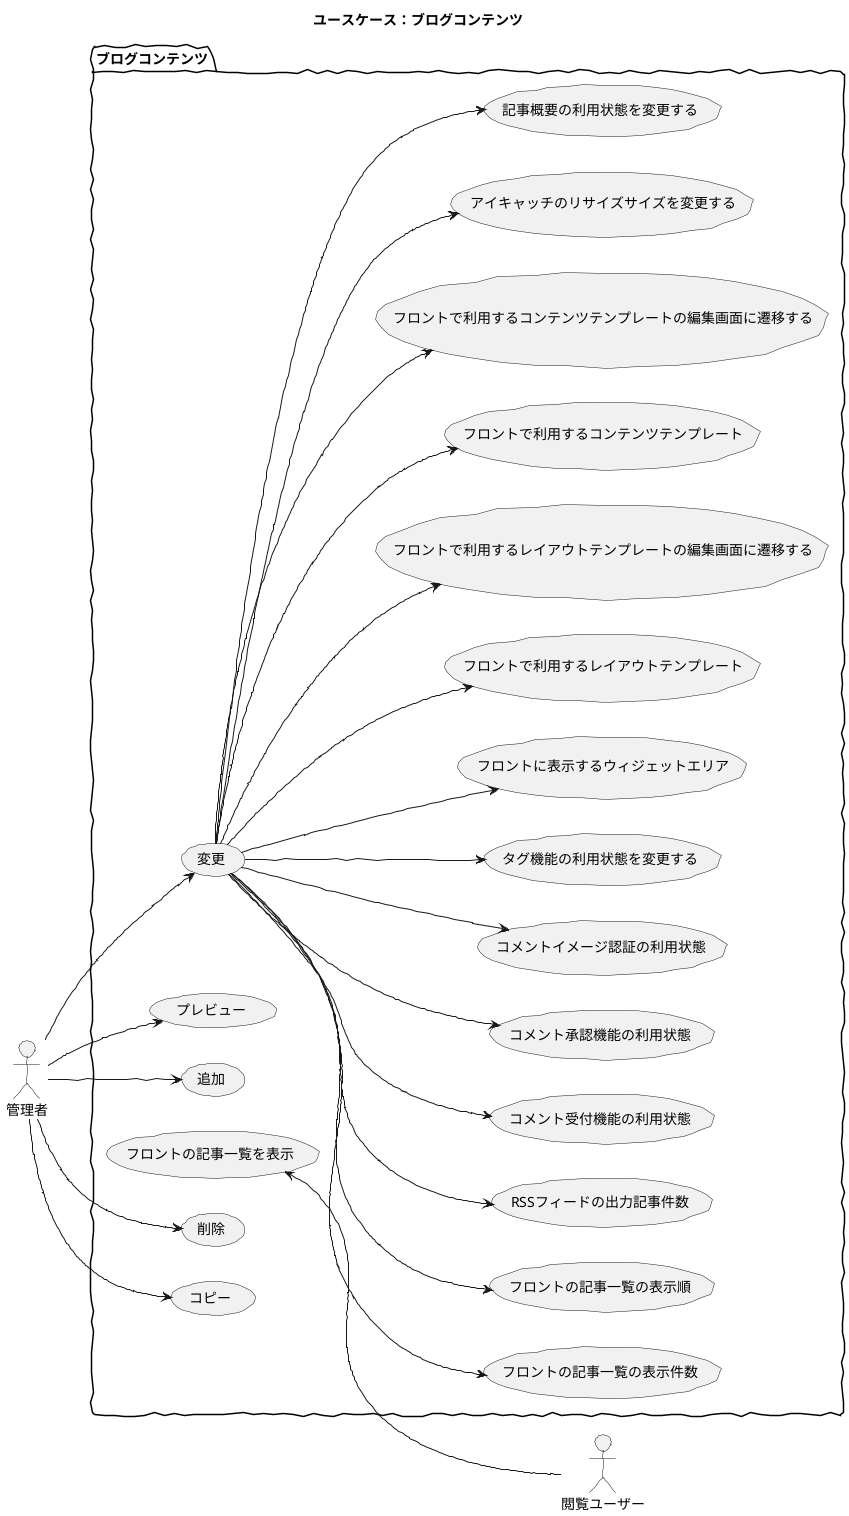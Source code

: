 @startuml

skinparam handwritten true
skinparam backgroundColor white

title ユースケース：ブログコンテンツ

actor 管理者
actor 閲覧ユーザー

package ブログコンテンツ {
	left to right direction
	閲覧ユーザー -up-> (フロントの記事一覧を表示)
	管理者 -down-> (追加)
	管理者 -down-> (変更)
	(変更) -down-> (フロントの記事一覧の表示件数)
	(変更) -down-> (フロントの記事一覧の表示順)
	(変更) -down-> (RSSフィードの出力記事件数)
	(変更) -down-> (コメント受付機能の利用状態)
	(変更) -down-> (コメント承認機能の利用状態)
	(変更) -down-> (コメントイメージ認証の利用状態)
	(変更) -down-> (タグ機能の利用状態を変更する)
	(変更) -down-> (フロントに表示するウィジェットエリア)
	(変更) -down-> (フロントで利用するレイアウトテンプレート)
	(変更) -down-> (フロントで利用するレイアウトテンプレートの編集画面に遷移する)
	(変更) -down-> (フロントで利用するコンテンツテンプレート)
	(変更) -down-> (フロントで利用するコンテンツテンプレートの編集画面に遷移する)
	(変更) -down-> (アイキャッチのリサイズサイズを変更する)
	(変更) -down-> (記事概要の利用状態を変更する)
	管理者 -down-> (削除)
	管理者 -down-> (コピー)
	管理者 -down-> (プレビュー)
}

@enduml
